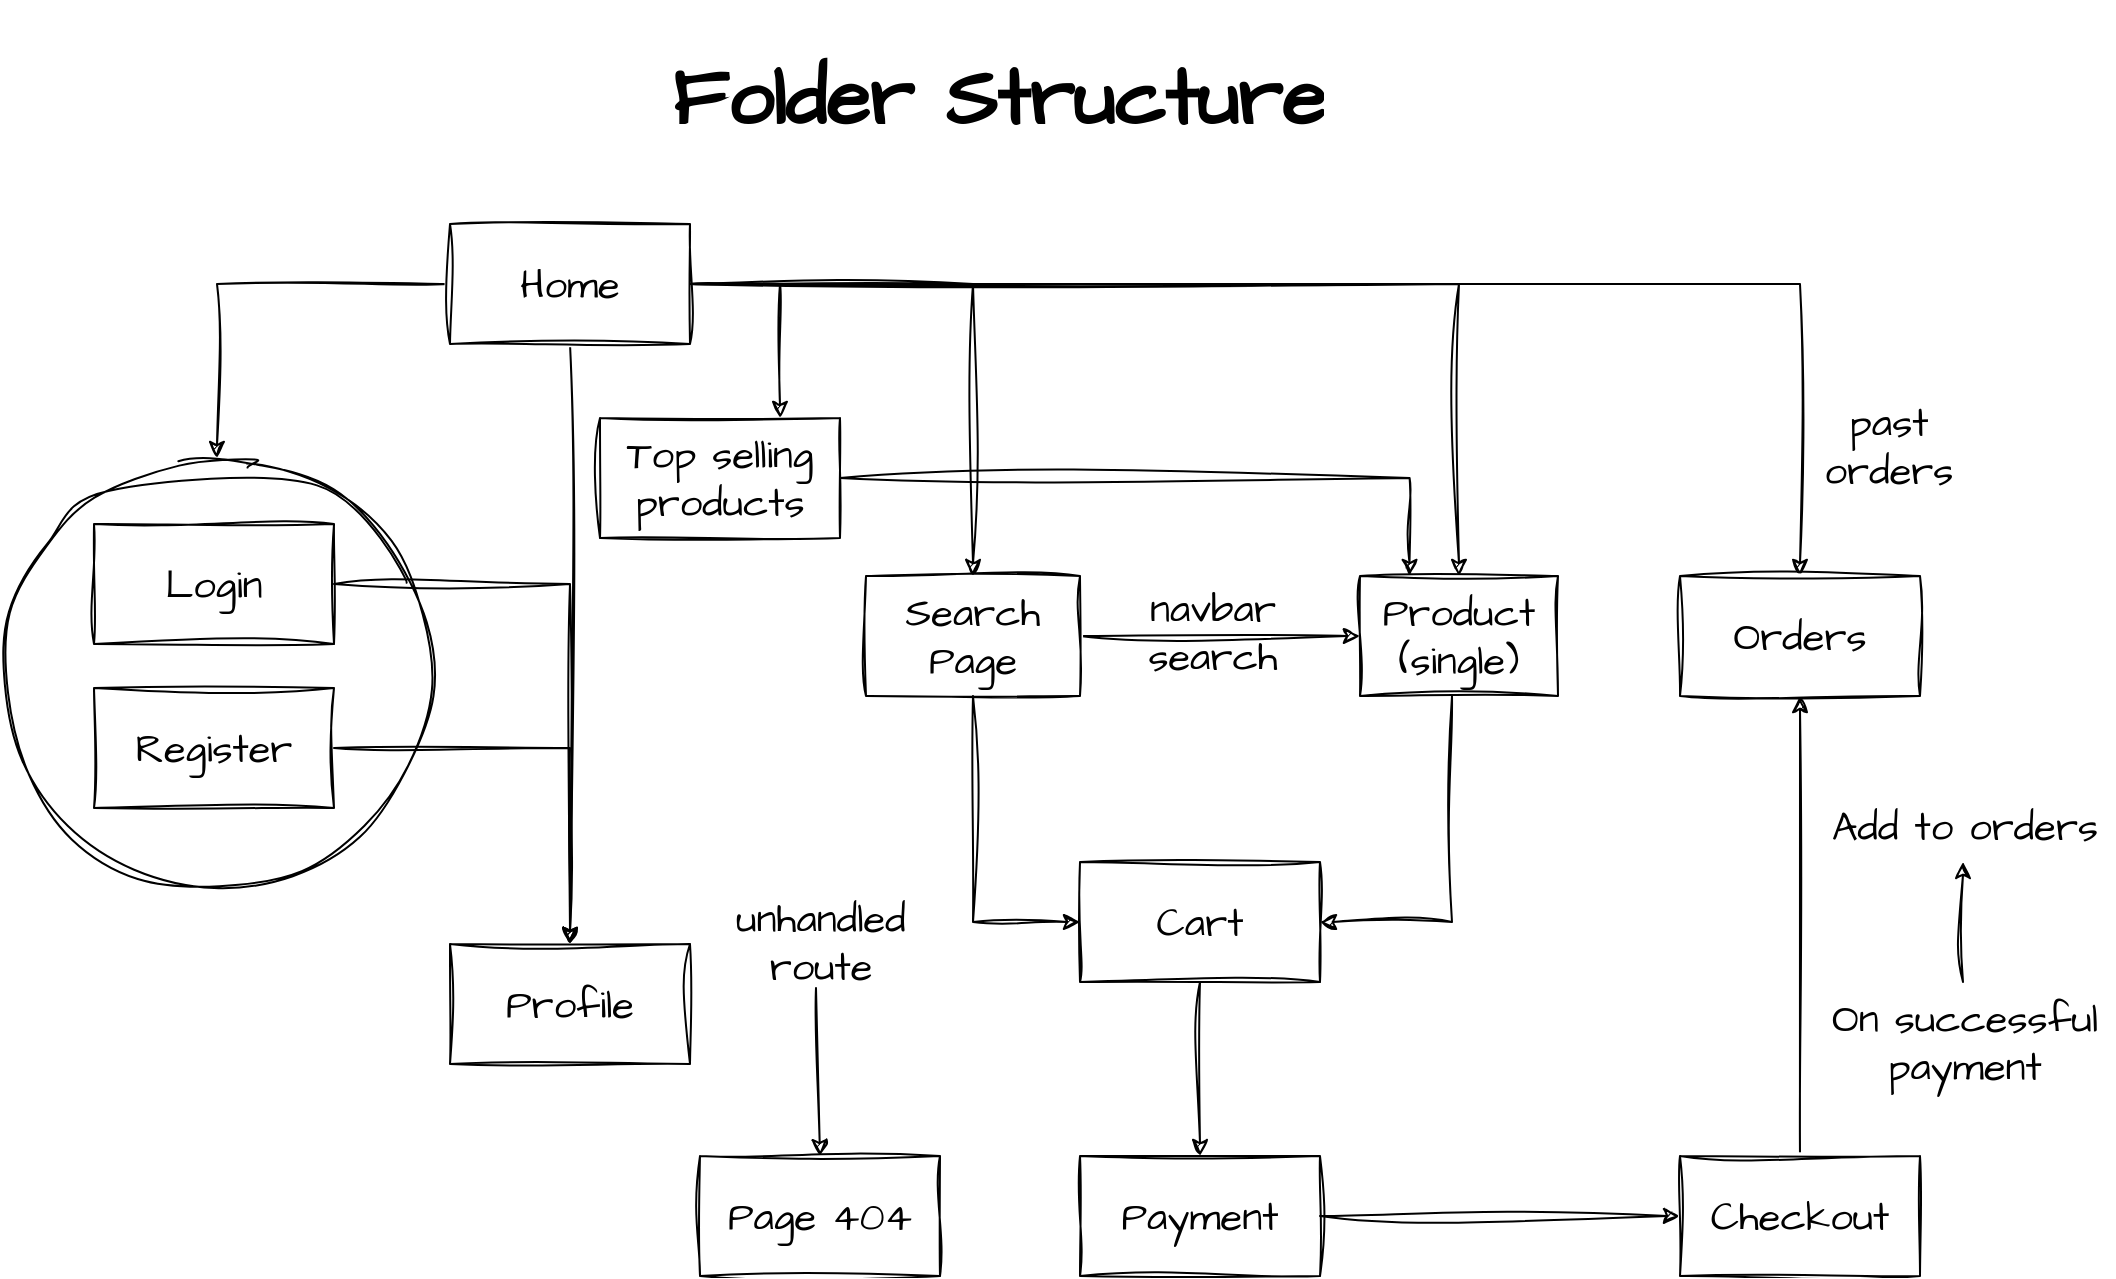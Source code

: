 <mxfile version="21.0.6" type="device"><diagram name="Page-1" id="cYdDZedJjDhyUaQJyD2h"><mxGraphModel dx="1834" dy="1210" grid="0" gridSize="10" guides="1" tooltips="1" connect="1" arrows="1" fold="1" page="0" pageScale="1" pageWidth="827" pageHeight="1169" math="0" shadow="0"><root><mxCell id="0"/><mxCell id="1" parent="0"/><mxCell id="YAFORRFHMQ-vOw9qNAOl-1" value="&lt;h1&gt;Folder Structure&lt;/h1&gt;" style="text;html=1;strokeColor=none;fillColor=none;spacing=5;spacingTop=-20;whiteSpace=wrap;overflow=hidden;rounded=0;fontSize=20;fontFamily=Architects Daughter;" vertex="1" parent="1"><mxGeometry x="-38" y="-1" width="353" height="71" as="geometry"/></mxCell><mxCell id="YAFORRFHMQ-vOw9qNAOl-14" style="edgeStyle=orthogonalEdgeStyle;rounded=0;sketch=1;hachureGap=4;jiggle=2;curveFitting=1;orthogonalLoop=1;jettySize=auto;html=1;fontFamily=Architects Daughter;fontSource=https%3A%2F%2Ffonts.googleapis.com%2Fcss%3Ffamily%3DArchitects%2BDaughter;fontSize=16;" edge="1" parent="1" source="YAFORRFHMQ-vOw9qNAOl-4" target="YAFORRFHMQ-vOw9qNAOl-12"><mxGeometry relative="1" as="geometry"/></mxCell><mxCell id="YAFORRFHMQ-vOw9qNAOl-15" style="edgeStyle=orthogonalEdgeStyle;rounded=0;sketch=1;hachureGap=4;jiggle=2;curveFitting=1;orthogonalLoop=1;jettySize=auto;html=1;fontFamily=Architects Daughter;fontSource=https%3A%2F%2Ffonts.googleapis.com%2Fcss%3Ffamily%3DArchitects%2BDaughter;fontSize=16;" edge="1" parent="1" source="YAFORRFHMQ-vOw9qNAOl-4" target="YAFORRFHMQ-vOw9qNAOl-7"><mxGeometry relative="1" as="geometry"/></mxCell><mxCell id="YAFORRFHMQ-vOw9qNAOl-20" style="edgeStyle=orthogonalEdgeStyle;rounded=0;sketch=1;hachureGap=4;jiggle=2;curveFitting=1;orthogonalLoop=1;jettySize=auto;html=1;fontFamily=Architects Daughter;fontSource=https%3A%2F%2Ffonts.googleapis.com%2Fcss%3Ffamily%3DArchitects%2BDaughter;fontSize=16;" edge="1" parent="1" source="YAFORRFHMQ-vOw9qNAOl-4" target="YAFORRFHMQ-vOw9qNAOl-5"><mxGeometry relative="1" as="geometry"/></mxCell><mxCell id="YAFORRFHMQ-vOw9qNAOl-24" style="edgeStyle=orthogonalEdgeStyle;rounded=0;sketch=1;hachureGap=4;jiggle=2;curveFitting=1;orthogonalLoop=1;jettySize=auto;html=1;fontFamily=Architects Daughter;fontSource=https%3A%2F%2Ffonts.googleapis.com%2Fcss%3Ffamily%3DArchitects%2BDaughter;fontSize=16;" edge="1" parent="1" source="YAFORRFHMQ-vOw9qNAOl-4" target="YAFORRFHMQ-vOw9qNAOl-9"><mxGeometry relative="1" as="geometry"/></mxCell><mxCell id="YAFORRFHMQ-vOw9qNAOl-41" style="edgeStyle=orthogonalEdgeStyle;rounded=0;sketch=1;hachureGap=4;jiggle=2;curveFitting=1;orthogonalLoop=1;jettySize=auto;html=1;fontFamily=Architects Daughter;fontSource=https%3A%2F%2Ffonts.googleapis.com%2Fcss%3Ffamily%3DArchitects%2BDaughter;fontSize=16;" edge="1" parent="1" source="YAFORRFHMQ-vOw9qNAOl-4" target="YAFORRFHMQ-vOw9qNAOl-6"><mxGeometry relative="1" as="geometry"/></mxCell><mxCell id="YAFORRFHMQ-vOw9qNAOl-46" style="edgeStyle=orthogonalEdgeStyle;rounded=0;sketch=1;hachureGap=4;jiggle=2;curveFitting=1;orthogonalLoop=1;jettySize=auto;html=1;fontFamily=Architects Daughter;fontSource=https%3A%2F%2Ffonts.googleapis.com%2Fcss%3Ffamily%3DArchitects%2BDaughter;fontSize=16;entryX=0.75;entryY=0;entryDx=0;entryDy=0;" edge="1" parent="1" source="YAFORRFHMQ-vOw9qNAOl-4" target="YAFORRFHMQ-vOw9qNAOl-40"><mxGeometry relative="1" as="geometry"><mxPoint x="15" y="262" as="targetPoint"/><Array as="points"><mxPoint x="21" y="131"/></Array></mxGeometry></mxCell><mxCell id="YAFORRFHMQ-vOw9qNAOl-4" value="Home" style="rounded=0;whiteSpace=wrap;html=1;sketch=1;hachureGap=4;jiggle=2;curveFitting=1;fontFamily=Architects Daughter;fontSource=https%3A%2F%2Ffonts.googleapis.com%2Fcss%3Ffamily%3DArchitects%2BDaughter;fontSize=20;" vertex="1" parent="1"><mxGeometry x="-144" y="101" width="120" height="60" as="geometry"/></mxCell><mxCell id="YAFORRFHMQ-vOw9qNAOl-48" style="edgeStyle=orthogonalEdgeStyle;rounded=0;sketch=1;hachureGap=4;jiggle=2;curveFitting=1;orthogonalLoop=1;jettySize=auto;html=1;entryX=1;entryY=0.5;entryDx=0;entryDy=0;fontFamily=Architects Daughter;fontSource=https%3A%2F%2Ffonts.googleapis.com%2Fcss%3Ffamily%3DArchitects%2BDaughter;fontSize=16;" edge="1" parent="1" source="YAFORRFHMQ-vOw9qNAOl-5" target="YAFORRFHMQ-vOw9qNAOl-8"><mxGeometry relative="1" as="geometry"><Array as="points"><mxPoint x="357" y="450"/></Array></mxGeometry></mxCell><mxCell id="YAFORRFHMQ-vOw9qNAOl-5" value="Product (single)" style="rounded=0;whiteSpace=wrap;html=1;sketch=1;hachureGap=4;jiggle=2;curveFitting=1;fontFamily=Architects Daughter;fontSource=https%3A%2F%2Ffonts.googleapis.com%2Fcss%3Ffamily%3DArchitects%2BDaughter;fontSize=20;" vertex="1" parent="1"><mxGeometry x="311" y="277" width="99" height="60" as="geometry"/></mxCell><mxCell id="YAFORRFHMQ-vOw9qNAOl-6" value="Profile" style="rounded=0;whiteSpace=wrap;html=1;sketch=1;hachureGap=4;jiggle=2;curveFitting=1;fontFamily=Architects Daughter;fontSource=https%3A%2F%2Ffonts.googleapis.com%2Fcss%3Ffamily%3DArchitects%2BDaughter;fontSize=20;" vertex="1" parent="1"><mxGeometry x="-144" y="461" width="120" height="60" as="geometry"/></mxCell><mxCell id="YAFORRFHMQ-vOw9qNAOl-21" style="edgeStyle=orthogonalEdgeStyle;rounded=0;sketch=1;hachureGap=4;jiggle=2;curveFitting=1;orthogonalLoop=1;jettySize=auto;html=1;fontFamily=Architects Daughter;fontSource=https%3A%2F%2Ffonts.googleapis.com%2Fcss%3Ffamily%3DArchitects%2BDaughter;fontSize=16;" edge="1" parent="1" source="YAFORRFHMQ-vOw9qNAOl-7" target="YAFORRFHMQ-vOw9qNAOl-5"><mxGeometry relative="1" as="geometry"/></mxCell><mxCell id="YAFORRFHMQ-vOw9qNAOl-23" style="edgeStyle=orthogonalEdgeStyle;rounded=0;sketch=1;hachureGap=4;jiggle=2;curveFitting=1;orthogonalLoop=1;jettySize=auto;html=1;entryX=0;entryY=0.5;entryDx=0;entryDy=0;fontFamily=Architects Daughter;fontSource=https%3A%2F%2Ffonts.googleapis.com%2Fcss%3Ffamily%3DArchitects%2BDaughter;fontSize=16;" edge="1" parent="1" source="YAFORRFHMQ-vOw9qNAOl-7" target="YAFORRFHMQ-vOw9qNAOl-8"><mxGeometry relative="1" as="geometry"/></mxCell><mxCell id="YAFORRFHMQ-vOw9qNAOl-7" value="Search Page" style="rounded=0;whiteSpace=wrap;html=1;sketch=1;hachureGap=4;jiggle=2;curveFitting=1;fontFamily=Architects Daughter;fontSource=https%3A%2F%2Ffonts.googleapis.com%2Fcss%3Ffamily%3DArchitects%2BDaughter;fontSize=20;" vertex="1" parent="1"><mxGeometry x="64" y="277" width="107" height="60" as="geometry"/></mxCell><mxCell id="YAFORRFHMQ-vOw9qNAOl-29" style="edgeStyle=orthogonalEdgeStyle;rounded=0;sketch=1;hachureGap=4;jiggle=2;curveFitting=1;orthogonalLoop=1;jettySize=auto;html=1;fontFamily=Architects Daughter;fontSource=https%3A%2F%2Ffonts.googleapis.com%2Fcss%3Ffamily%3DArchitects%2BDaughter;fontSize=16;" edge="1" parent="1" source="YAFORRFHMQ-vOw9qNAOl-8" target="YAFORRFHMQ-vOw9qNAOl-26"><mxGeometry relative="1" as="geometry"/></mxCell><mxCell id="YAFORRFHMQ-vOw9qNAOl-8" value="Cart" style="rounded=0;whiteSpace=wrap;html=1;sketch=1;hachureGap=4;jiggle=2;curveFitting=1;fontFamily=Architects Daughter;fontSource=https%3A%2F%2Ffonts.googleapis.com%2Fcss%3Ffamily%3DArchitects%2BDaughter;fontSize=20;" vertex="1" parent="1"><mxGeometry x="171" y="420" width="120" height="60" as="geometry"/></mxCell><mxCell id="YAFORRFHMQ-vOw9qNAOl-9" value="Orders" style="rounded=0;whiteSpace=wrap;html=1;sketch=1;hachureGap=4;jiggle=2;curveFitting=1;fontFamily=Architects Daughter;fontSource=https%3A%2F%2Ffonts.googleapis.com%2Fcss%3Ffamily%3DArchitects%2BDaughter;fontSize=20;" vertex="1" parent="1"><mxGeometry x="471" y="277" width="120" height="60" as="geometry"/></mxCell><mxCell id="YAFORRFHMQ-vOw9qNAOl-10" value="Page 404" style="rounded=0;whiteSpace=wrap;html=1;sketch=1;hachureGap=4;jiggle=2;curveFitting=1;fontFamily=Architects Daughter;fontSource=https%3A%2F%2Ffonts.googleapis.com%2Fcss%3Ffamily%3DArchitects%2BDaughter;fontSize=20;" vertex="1" parent="1"><mxGeometry x="-19" y="567" width="120" height="60" as="geometry"/></mxCell><mxCell id="YAFORRFHMQ-vOw9qNAOl-13" value="" style="group" vertex="1" connectable="0" parent="1"><mxGeometry x="-368" y="218" width="215" height="215" as="geometry"/></mxCell><mxCell id="YAFORRFHMQ-vOw9qNAOl-12" value="" style="ellipse;whiteSpace=wrap;html=1;aspect=fixed;sketch=1;hachureGap=4;jiggle=2;curveFitting=1;fontFamily=Architects Daughter;fontSource=https%3A%2F%2Ffonts.googleapis.com%2Fcss%3Ffamily%3DArchitects%2BDaughter;fontSize=20;fillColor=default;" vertex="1" parent="YAFORRFHMQ-vOw9qNAOl-13"><mxGeometry width="215" height="215" as="geometry"/></mxCell><mxCell id="YAFORRFHMQ-vOw9qNAOl-2" value="Login" style="rounded=0;whiteSpace=wrap;html=1;sketch=1;hachureGap=4;jiggle=2;curveFitting=1;fontFamily=Architects Daughter;fontSource=https%3A%2F%2Ffonts.googleapis.com%2Fcss%3Ffamily%3DArchitects%2BDaughter;fontSize=20;fillColor=default;" vertex="1" parent="YAFORRFHMQ-vOw9qNAOl-13"><mxGeometry x="46" y="33" width="120" height="60" as="geometry"/></mxCell><mxCell id="YAFORRFHMQ-vOw9qNAOl-3" value="Register" style="rounded=0;whiteSpace=wrap;html=1;sketch=1;hachureGap=4;jiggle=2;curveFitting=1;fontFamily=Architects Daughter;fontSource=https%3A%2F%2Ffonts.googleapis.com%2Fcss%3Ffamily%3DArchitects%2BDaughter;fontSize=20;fillColor=default;" vertex="1" parent="YAFORRFHMQ-vOw9qNAOl-13"><mxGeometry x="46" y="115" width="120" height="60" as="geometry"/></mxCell><mxCell id="YAFORRFHMQ-vOw9qNAOl-16" value="navbar &lt;br&gt;search" style="text;html=1;align=center;verticalAlign=middle;resizable=0;points=[];autosize=1;strokeColor=none;fillColor=none;fontSize=20;fontFamily=Architects Daughter;" vertex="1" parent="1"><mxGeometry x="195" y="275" width="83" height="60" as="geometry"/></mxCell><mxCell id="YAFORRFHMQ-vOw9qNAOl-17" style="edgeStyle=orthogonalEdgeStyle;rounded=0;sketch=1;hachureGap=4;jiggle=2;curveFitting=1;orthogonalLoop=1;jettySize=auto;html=1;entryX=0.5;entryY=0;entryDx=0;entryDy=0;fontFamily=Architects Daughter;fontSource=https%3A%2F%2Ffonts.googleapis.com%2Fcss%3Ffamily%3DArchitects%2BDaughter;fontSize=16;" edge="1" parent="1" source="YAFORRFHMQ-vOw9qNAOl-2" target="YAFORRFHMQ-vOw9qNAOl-6"><mxGeometry relative="1" as="geometry"/></mxCell><mxCell id="YAFORRFHMQ-vOw9qNAOl-18" style="edgeStyle=orthogonalEdgeStyle;rounded=0;sketch=1;hachureGap=4;jiggle=2;curveFitting=1;orthogonalLoop=1;jettySize=auto;html=1;fontFamily=Architects Daughter;fontSource=https%3A%2F%2Ffonts.googleapis.com%2Fcss%3Ffamily%3DArchitects%2BDaughter;fontSize=16;" edge="1" parent="1" source="YAFORRFHMQ-vOw9qNAOl-3" target="YAFORRFHMQ-vOw9qNAOl-6"><mxGeometry relative="1" as="geometry"/></mxCell><mxCell id="YAFORRFHMQ-vOw9qNAOl-25" value="past &lt;br&gt;orders" style="text;html=1;align=center;verticalAlign=middle;resizable=0;points=[];autosize=1;strokeColor=none;fillColor=none;fontSize=20;fontFamily=Architects Daughter;" vertex="1" parent="1"><mxGeometry x="534" y="182" width="82" height="60" as="geometry"/></mxCell><mxCell id="YAFORRFHMQ-vOw9qNAOl-31" style="edgeStyle=orthogonalEdgeStyle;rounded=0;sketch=1;hachureGap=4;jiggle=2;curveFitting=1;orthogonalLoop=1;jettySize=auto;html=1;fontFamily=Architects Daughter;fontSource=https%3A%2F%2Ffonts.googleapis.com%2Fcss%3Ffamily%3DArchitects%2BDaughter;fontSize=16;" edge="1" parent="1" source="YAFORRFHMQ-vOw9qNAOl-26" target="YAFORRFHMQ-vOw9qNAOl-30"><mxGeometry relative="1" as="geometry"/></mxCell><mxCell id="YAFORRFHMQ-vOw9qNAOl-26" value="Payment" style="rounded=0;whiteSpace=wrap;html=1;sketch=1;hachureGap=4;jiggle=2;curveFitting=1;fontFamily=Architects Daughter;fontSource=https%3A%2F%2Ffonts.googleapis.com%2Fcss%3Ffamily%3DArchitects%2BDaughter;fontSize=20;" vertex="1" parent="1"><mxGeometry x="171" y="567" width="120" height="60" as="geometry"/></mxCell><mxCell id="YAFORRFHMQ-vOw9qNAOl-32" style="edgeStyle=orthogonalEdgeStyle;rounded=0;sketch=1;hachureGap=4;jiggle=2;curveFitting=1;orthogonalLoop=1;jettySize=auto;html=1;entryX=0.5;entryY=1;entryDx=0;entryDy=0;fontFamily=Architects Daughter;fontSource=https%3A%2F%2Ffonts.googleapis.com%2Fcss%3Ffamily%3DArchitects%2BDaughter;fontSize=16;" edge="1" parent="1" source="YAFORRFHMQ-vOw9qNAOl-30" target="YAFORRFHMQ-vOw9qNAOl-9"><mxGeometry relative="1" as="geometry"/></mxCell><mxCell id="YAFORRFHMQ-vOw9qNAOl-30" value="Checkout" style="whiteSpace=wrap;html=1;sketch=1;hachureGap=4;jiggle=2;curveFitting=1;fontFamily=Architects Daughter;fontSource=https%3A%2F%2Ffonts.googleapis.com%2Fcss%3Ffamily%3DArchitects%2BDaughter;fontSize=20;" vertex="1" parent="1"><mxGeometry x="471" y="567" width="120" height="60" as="geometry"/></mxCell><mxCell id="YAFORRFHMQ-vOw9qNAOl-36" value="" style="edgeStyle=orthogonalEdgeStyle;rounded=0;sketch=1;hachureGap=4;jiggle=2;curveFitting=1;orthogonalLoop=1;jettySize=auto;html=1;fontFamily=Architects Daughter;fontSource=https%3A%2F%2Ffonts.googleapis.com%2Fcss%3Ffamily%3DArchitects%2BDaughter;fontSize=16;" edge="1" parent="1" source="YAFORRFHMQ-vOw9qNAOl-33" target="YAFORRFHMQ-vOw9qNAOl-34"><mxGeometry relative="1" as="geometry"/></mxCell><mxCell id="YAFORRFHMQ-vOw9qNAOl-33" value="On successful &lt;br&gt;payment" style="text;html=1;align=center;verticalAlign=middle;resizable=0;points=[];autosize=1;strokeColor=none;fillColor=none;fontSize=20;fontFamily=Architects Daughter;" vertex="1" parent="1"><mxGeometry x="537" y="480" width="151" height="60" as="geometry"/></mxCell><mxCell id="YAFORRFHMQ-vOw9qNAOl-34" value="Add to orders" style="text;html=1;align=center;verticalAlign=middle;resizable=0;points=[];autosize=1;strokeColor=none;fillColor=none;fontSize=20;fontFamily=Architects Daughter;" vertex="1" parent="1"><mxGeometry x="537" y="384" width="151" height="36" as="geometry"/></mxCell><mxCell id="YAFORRFHMQ-vOw9qNAOl-47" style="edgeStyle=orthogonalEdgeStyle;rounded=0;sketch=1;hachureGap=4;jiggle=2;curveFitting=1;orthogonalLoop=1;jettySize=auto;html=1;entryX=0.25;entryY=0;entryDx=0;entryDy=0;fontFamily=Architects Daughter;fontSource=https%3A%2F%2Ffonts.googleapis.com%2Fcss%3Ffamily%3DArchitects%2BDaughter;fontSize=16;" edge="1" parent="1" source="YAFORRFHMQ-vOw9qNAOl-40" target="YAFORRFHMQ-vOw9qNAOl-5"><mxGeometry relative="1" as="geometry"/></mxCell><mxCell id="YAFORRFHMQ-vOw9qNAOl-40" value="Top selling products" style="whiteSpace=wrap;html=1;sketch=1;hachureGap=4;jiggle=2;curveFitting=1;fontFamily=Architects Daughter;fontSource=https%3A%2F%2Ffonts.googleapis.com%2Fcss%3Ffamily%3DArchitects%2BDaughter;fontSize=20;" vertex="1" parent="1"><mxGeometry x="-69" y="198" width="120" height="60" as="geometry"/></mxCell><mxCell id="YAFORRFHMQ-vOw9qNAOl-49" value="" style="endArrow=classic;html=1;rounded=0;sketch=1;hachureGap=4;jiggle=2;curveFitting=1;fontFamily=Architects Daughter;fontSource=https%3A%2F%2Ffonts.googleapis.com%2Fcss%3Ffamily%3DArchitects%2BDaughter;fontSize=16;entryX=0.5;entryY=0;entryDx=0;entryDy=0;" edge="1" parent="1" target="YAFORRFHMQ-vOw9qNAOl-10"><mxGeometry width="50" height="50" relative="1" as="geometry"><mxPoint x="39" y="483" as="sourcePoint"/><mxPoint x="75" y="458" as="targetPoint"/></mxGeometry></mxCell><mxCell id="YAFORRFHMQ-vOw9qNAOl-50" value="unhandled&lt;br&gt;route" style="text;html=1;align=center;verticalAlign=middle;resizable=0;points=[];autosize=1;strokeColor=none;fillColor=none;fontSize=20;fontFamily=Architects Daughter;" vertex="1" parent="1"><mxGeometry x="-10.5" y="430" width="103" height="60" as="geometry"/></mxCell></root></mxGraphModel></diagram></mxfile>